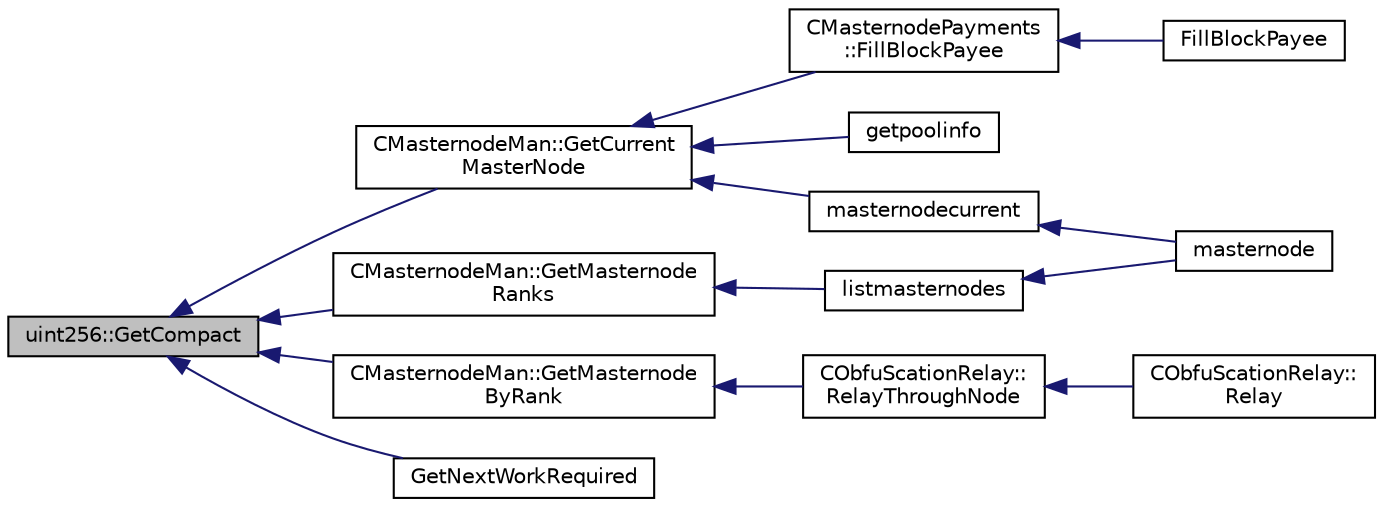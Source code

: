 digraph "uint256::GetCompact"
{
  edge [fontname="Helvetica",fontsize="10",labelfontname="Helvetica",labelfontsize="10"];
  node [fontname="Helvetica",fontsize="10",shape=record];
  rankdir="LR";
  Node13 [label="uint256::GetCompact",height=0.2,width=0.4,color="black", fillcolor="grey75", style="filled", fontcolor="black"];
  Node13 -> Node14 [dir="back",color="midnightblue",fontsize="10",style="solid",fontname="Helvetica"];
  Node14 [label="CMasternodeMan::GetCurrent\lMasterNode",height=0.2,width=0.4,color="black", fillcolor="white", style="filled",URL="$class_c_masternode_man.html#a2b3a91870855e8fcb9b2b6e00c35197f",tooltip="Get the current winner for this block. "];
  Node14 -> Node15 [dir="back",color="midnightblue",fontsize="10",style="solid",fontname="Helvetica"];
  Node15 [label="CMasternodePayments\l::FillBlockPayee",height=0.2,width=0.4,color="black", fillcolor="white", style="filled",URL="$class_c_masternode_payments.html#a459bf2e3a7e56743663026fd8f6d768d"];
  Node15 -> Node16 [dir="back",color="midnightblue",fontsize="10",style="solid",fontname="Helvetica"];
  Node16 [label="FillBlockPayee",height=0.2,width=0.4,color="black", fillcolor="white", style="filled",URL="$masternode-payments_8h.html#a2bd3aae33d7ebbea97792d1f1abfff03"];
  Node14 -> Node17 [dir="back",color="midnightblue",fontsize="10",style="solid",fontname="Helvetica"];
  Node17 [label="getpoolinfo",height=0.2,width=0.4,color="black", fillcolor="white", style="filled",URL="$rpcmasternode_8cpp.html#aea4471c128eb07bb1b70b4344ac38564"];
  Node14 -> Node18 [dir="back",color="midnightblue",fontsize="10",style="solid",fontname="Helvetica"];
  Node18 [label="masternodecurrent",height=0.2,width=0.4,color="black", fillcolor="white", style="filled",URL="$rpcmasternode_8cpp.html#a12991e9d740341923f120e5be868ac1b"];
  Node18 -> Node19 [dir="back",color="midnightblue",fontsize="10",style="solid",fontname="Helvetica"];
  Node19 [label="masternode",height=0.2,width=0.4,color="black", fillcolor="white", style="filled",URL="$rpcmasternode_8cpp.html#a30609e443aeb47c29ed0878d16b1b5e1"];
  Node13 -> Node20 [dir="back",color="midnightblue",fontsize="10",style="solid",fontname="Helvetica"];
  Node20 [label="CMasternodeMan::GetMasternode\lRanks",height=0.2,width=0.4,color="black", fillcolor="white", style="filled",URL="$class_c_masternode_man.html#ac06180b4570d5d1b098979c2f59a7a90"];
  Node20 -> Node21 [dir="back",color="midnightblue",fontsize="10",style="solid",fontname="Helvetica"];
  Node21 [label="listmasternodes",height=0.2,width=0.4,color="black", fillcolor="white", style="filled",URL="$rpcmasternode_8cpp.html#a7670cc32a8bffbd99760becd8d33357a"];
  Node21 -> Node19 [dir="back",color="midnightblue",fontsize="10",style="solid",fontname="Helvetica"];
  Node13 -> Node22 [dir="back",color="midnightblue",fontsize="10",style="solid",fontname="Helvetica"];
  Node22 [label="CMasternodeMan::GetMasternode\lByRank",height=0.2,width=0.4,color="black", fillcolor="white", style="filled",URL="$class_c_masternode_man.html#ab32afaad2651c69d2f93c68aee466677"];
  Node22 -> Node23 [dir="back",color="midnightblue",fontsize="10",style="solid",fontname="Helvetica"];
  Node23 [label="CObfuScationRelay::\lRelayThroughNode",height=0.2,width=0.4,color="black", fillcolor="white", style="filled",URL="$class_c_obfu_scation_relay.html#a68272322a5123591a9f57a8ff07943f6"];
  Node23 -> Node24 [dir="back",color="midnightblue",fontsize="10",style="solid",fontname="Helvetica"];
  Node24 [label="CObfuScationRelay::\lRelay",height=0.2,width=0.4,color="black", fillcolor="white", style="filled",URL="$class_c_obfu_scation_relay.html#ae3bb081dc03a7c07be2a85ca2512f581"];
  Node13 -> Node25 [dir="back",color="midnightblue",fontsize="10",style="solid",fontname="Helvetica"];
  Node25 [label="GetNextWorkRequired",height=0.2,width=0.4,color="black", fillcolor="white", style="filled",URL="$pow_8h.html#a5ab312a838f427dd7a13b999fe21a52e"];
}
